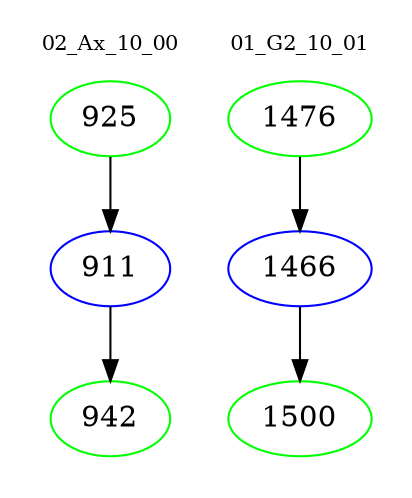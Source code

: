 digraph{
subgraph cluster_0 {
color = white
label = "02_Ax_10_00";
fontsize=10;
T0_925 [label="925", color="green"]
T0_925 -> T0_911 [color="black"]
T0_911 [label="911", color="blue"]
T0_911 -> T0_942 [color="black"]
T0_942 [label="942", color="green"]
}
subgraph cluster_1 {
color = white
label = "01_G2_10_01";
fontsize=10;
T1_1476 [label="1476", color="green"]
T1_1476 -> T1_1466 [color="black"]
T1_1466 [label="1466", color="blue"]
T1_1466 -> T1_1500 [color="black"]
T1_1500 [label="1500", color="green"]
}
}
